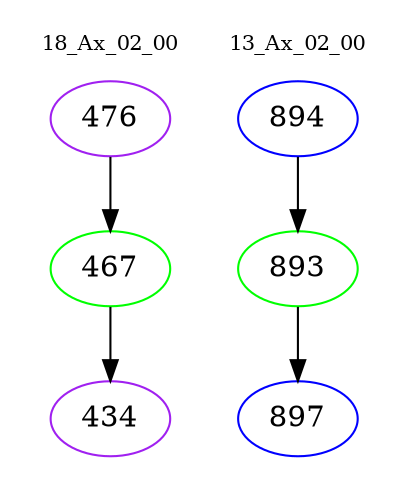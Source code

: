 digraph{
subgraph cluster_0 {
color = white
label = "18_Ax_02_00";
fontsize=10;
T0_476 [label="476", color="purple"]
T0_476 -> T0_467 [color="black"]
T0_467 [label="467", color="green"]
T0_467 -> T0_434 [color="black"]
T0_434 [label="434", color="purple"]
}
subgraph cluster_1 {
color = white
label = "13_Ax_02_00";
fontsize=10;
T1_894 [label="894", color="blue"]
T1_894 -> T1_893 [color="black"]
T1_893 [label="893", color="green"]
T1_893 -> T1_897 [color="black"]
T1_897 [label="897", color="blue"]
}
}
